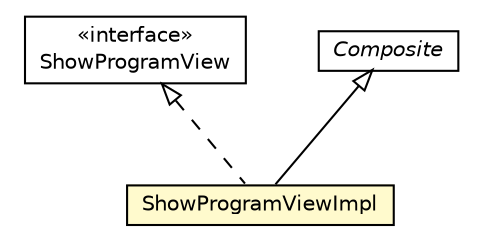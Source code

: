 #!/usr/local/bin/dot
#
# Class diagram 
# Generated by UMLGraph version 5.4 (http://www.umlgraph.org/)
#

digraph G {
	edge [fontname="Helvetica",fontsize=10,labelfontname="Helvetica",labelfontsize=10];
	node [fontname="Helvetica",fontsize=10,shape=plaintext];
	nodesep=0.25;
	ranksep=0.5;
	// hu.sch.kfc.client.ui.view.impl.ShowProgramViewImpl
	c7001 [label=<<table title="hu.sch.kfc.client.ui.view.impl.ShowProgramViewImpl" border="0" cellborder="1" cellspacing="0" cellpadding="2" port="p" bgcolor="lemonChiffon" href="./ShowProgramViewImpl.html">
		<tr><td><table border="0" cellspacing="0" cellpadding="1">
<tr><td align="center" balign="center"> ShowProgramViewImpl </td></tr>
		</table></td></tr>
		</table>>, URL="./ShowProgramViewImpl.html", fontname="Helvetica", fontcolor="black", fontsize=10.0];
	// hu.sch.kfc.client.ui.view.ShowProgramView
	c7007 [label=<<table title="hu.sch.kfc.client.ui.view.ShowProgramView" border="0" cellborder="1" cellspacing="0" cellpadding="2" port="p" href="../ShowProgramView.html">
		<tr><td><table border="0" cellspacing="0" cellpadding="1">
<tr><td align="center" balign="center"> &#171;interface&#187; </td></tr>
<tr><td align="center" balign="center"> ShowProgramView </td></tr>
		</table></td></tr>
		</table>>, URL="../ShowProgramView.html", fontname="Helvetica", fontcolor="black", fontsize=10.0];
	//hu.sch.kfc.client.ui.view.impl.ShowProgramViewImpl extends com.google.gwt.user.client.ui.Composite
	c7048:p -> c7001:p [dir=back,arrowtail=empty];
	//hu.sch.kfc.client.ui.view.impl.ShowProgramViewImpl implements hu.sch.kfc.client.ui.view.ShowProgramView
	c7007:p -> c7001:p [dir=back,arrowtail=empty,style=dashed];
	// com.google.gwt.user.client.ui.Composite
	c7048 [label=<<table title="com.google.gwt.user.client.ui.Composite" border="0" cellborder="1" cellspacing="0" cellpadding="2" port="p" href="http://java.sun.com/j2se/1.4.2/docs/api/com/google/gwt/user/client/ui/Composite.html">
		<tr><td><table border="0" cellspacing="0" cellpadding="1">
<tr><td align="center" balign="center"><font face="Helvetica-Oblique"> Composite </font></td></tr>
		</table></td></tr>
		</table>>, URL="http://java.sun.com/j2se/1.4.2/docs/api/com/google/gwt/user/client/ui/Composite.html", fontname="Helvetica", fontcolor="black", fontsize=10.0];
}

